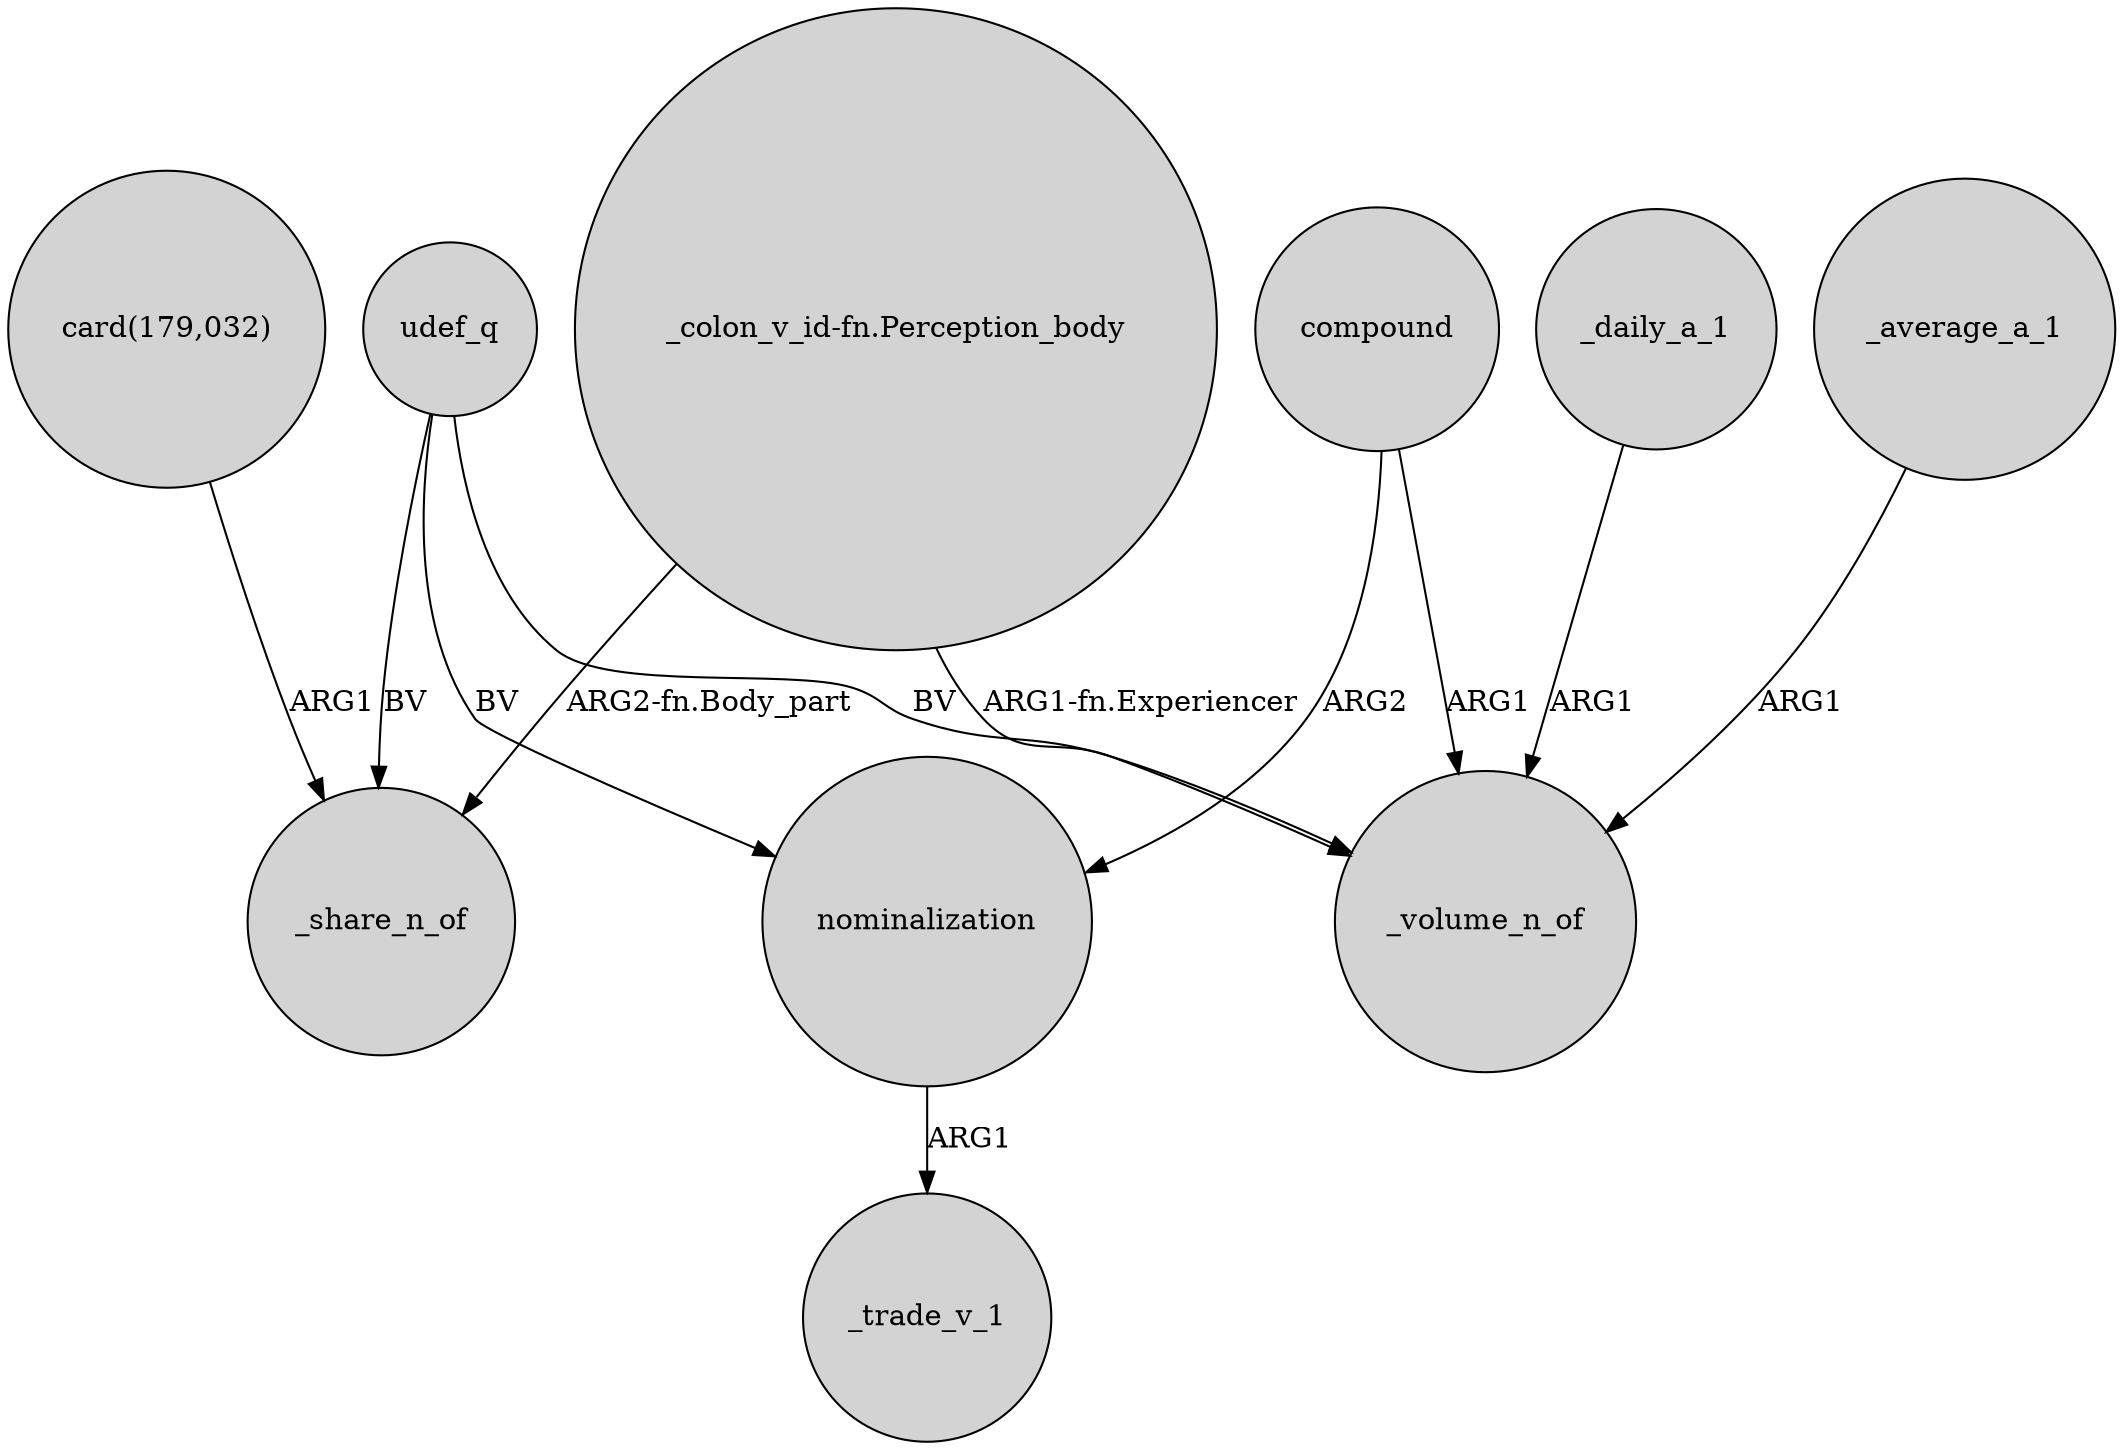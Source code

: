digraph {
	node [shape=circle style=filled]
	"card(179,032)" -> _share_n_of [label=ARG1]
	compound -> _volume_n_of [label=ARG1]
	udef_q -> _share_n_of [label=BV]
	_daily_a_1 -> _volume_n_of [label=ARG1]
	udef_q -> _volume_n_of [label=BV]
	"_colon_v_id-fn.Perception_body" -> _share_n_of [label="ARG2-fn.Body_part"]
	compound -> nominalization [label=ARG2]
	"_colon_v_id-fn.Perception_body" -> _volume_n_of [label="ARG1-fn.Experiencer"]
	nominalization -> _trade_v_1 [label=ARG1]
	_average_a_1 -> _volume_n_of [label=ARG1]
	udef_q -> nominalization [label=BV]
}
